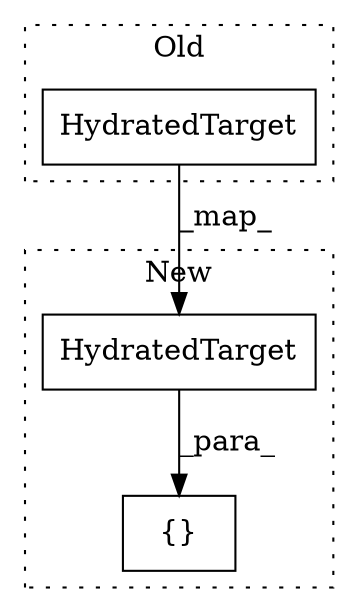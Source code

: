 digraph G {
subgraph cluster0 {
1 [label="HydratedTarget" a="32" s="5194,5286" l="15,2" shape="box"];
label = "Old";
style="dotted";
}
subgraph cluster1 {
2 [label="HydratedTarget" a="32" s="5260,5352" l="15,2" shape="box"];
3 [label="{}" a="4" s="5259,5495" l="1,1" shape="box"];
label = "New";
style="dotted";
}
1 -> 2 [label="_map_"];
2 -> 3 [label="_para_"];
}